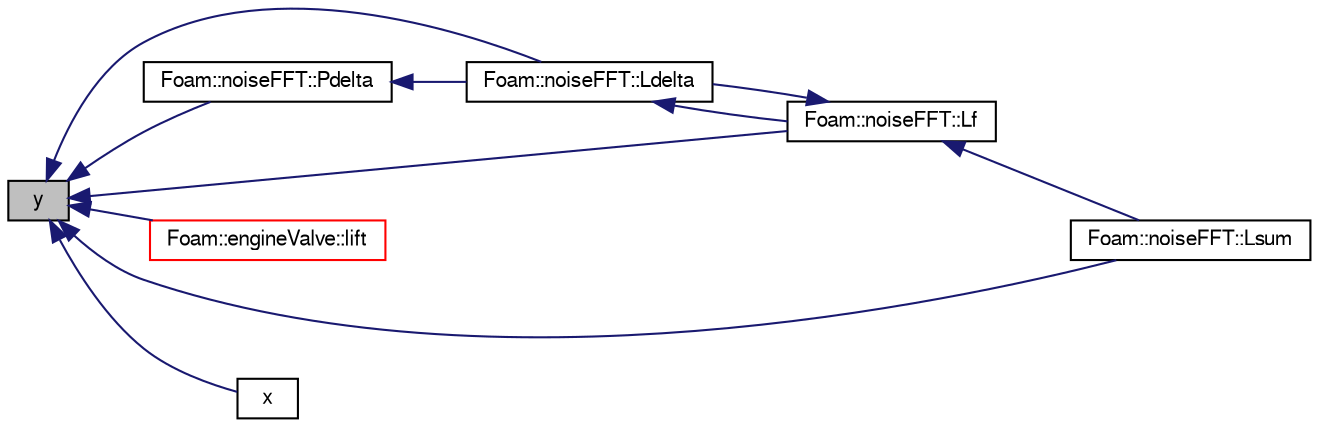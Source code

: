 digraph "y"
{
  bgcolor="transparent";
  edge [fontname="FreeSans",fontsize="10",labelfontname="FreeSans",labelfontsize="10"];
  node [fontname="FreeSans",fontsize="10",shape=record];
  rankdir="LR";
  Node152 [label="y",height=0.2,width=0.4,color="black", fillcolor="grey75", style="filled", fontcolor="black"];
  Node152 -> Node153 [dir="back",color="midnightblue",fontsize="10",style="solid",fontname="FreeSans"];
  Node153 [label="Foam::noiseFFT::Ldelta",height=0.2,width=0.4,color="black",URL="$a28950.html#aa006839e84c20a155216a5d02d421d33",tooltip="Return the one-third-octave-band PFL spectrum. "];
  Node153 -> Node154 [dir="back",color="midnightblue",fontsize="10",style="solid",fontname="FreeSans"];
  Node154 [label="Foam::noiseFFT::Lf",height=0.2,width=0.4,color="black",URL="$a28950.html#a4748682baa06f01b536cb5b9ded29388",tooltip="Return the narrow-band PFL (pressure-fluctuation level) spectrum. "];
  Node154 -> Node153 [dir="back",color="midnightblue",fontsize="10",style="solid",fontname="FreeSans"];
  Node154 -> Node155 [dir="back",color="midnightblue",fontsize="10",style="solid",fontname="FreeSans"];
  Node155 [label="Foam::noiseFFT::Lsum",height=0.2,width=0.4,color="black",URL="$a28950.html#a711abed373f9e29e9cd2e662148793e7",tooltip="Return the total PFL as the sum of Lf over all frequencies. "];
  Node152 -> Node154 [dir="back",color="midnightblue",fontsize="10",style="solid",fontname="FreeSans"];
  Node152 -> Node156 [dir="back",color="midnightblue",fontsize="10",style="solid",fontname="FreeSans"];
  Node156 [label="Foam::engineValve::lift",height=0.2,width=0.4,color="red",URL="$a21826.html#a3f2011ba1a4551db1639dcc7f6be1586",tooltip="Return valve lift given crank angle in degrees. "];
  Node152 -> Node155 [dir="back",color="midnightblue",fontsize="10",style="solid",fontname="FreeSans"];
  Node152 -> Node161 [dir="back",color="midnightblue",fontsize="10",style="solid",fontname="FreeSans"];
  Node161 [label="Foam::noiseFFT::Pdelta",height=0.2,width=0.4,color="black",URL="$a28950.html#a95558b83262f0d5c31d21d8c60f4ab8f",tooltip="Return the one-third-octave-band pressure spectrum. "];
  Node161 -> Node153 [dir="back",color="midnightblue",fontsize="10",style="solid",fontname="FreeSans"];
  Node152 -> Node162 [dir="back",color="midnightblue",fontsize="10",style="solid",fontname="FreeSans"];
  Node162 [label="x",height=0.2,width=0.4,color="black",URL="$a26698.html#a151cf05df99366f9920e3c0dfc793acc"];
}
